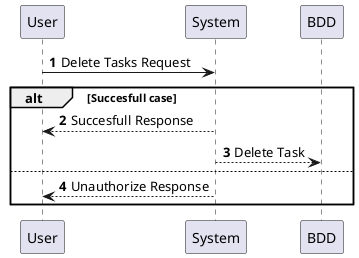 @startuml
'https://plantuml.com/sequence-diagram

autonumber

User -> System: Delete Tasks Request

    alt Succesfull case

    System --> User: Succesfull Response
    System --> BDD: Delete Task

    else

    System --> User: Unauthorize Response

    end

@enduml